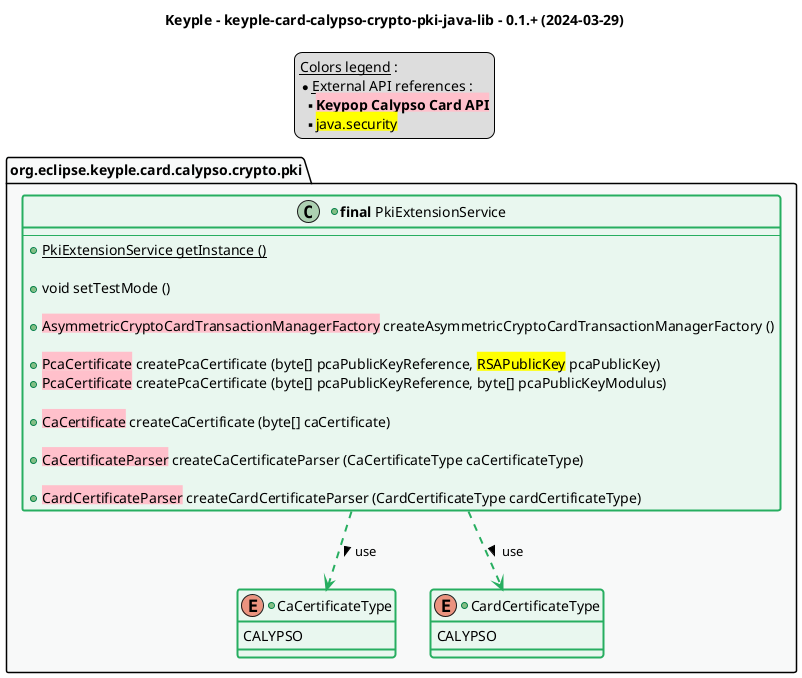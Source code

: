 @startuml
title
    Keyple - keyple-card-calypso-crypto-pki-java-lib - 0.1.+ (2024-03-29)
end title

' == THEME ==

'Couleurs issues de : https://htmlcolorcodes.com/fr/tableau-de-couleur/tableau-de-couleur-design-plat/
!define C_GREY1 F8F9F9
!define C_GREY2 F2F3F4
!define C_GREY3 E5E7E9
!define C_GREY4 D7DBDD
!define C_GREY5 CACFD2
!define C_GREY6 BDC3C7
!define C_LINK 3498DB
!define C_USE 27AE60

' -- Styles that don't work with new version of plantuml --
skinparam stereotypeABorderColor #A9DCDF
skinparam stereotypeIBorderColor #B4A7E5
skinparam stereotypeCBorderColor #ADD1B2
skinparam stereotypeEBorderColor #EB93DF
' -- END --

skinparam ClassBorderThickness 2
skinparam ArrowThickness 2

' Yellow
skinparam ClassBackgroundColor #FEFECE
skinparam ClassBorderColor #D4AC0D
' Red
skinparam ClassBackgroundColor<<red>> #FDEDEC
skinparam ClassBorderColor<<red>> #E74C3C
hide <<red>> stereotype
' Purple
skinparam ClassBackgroundColor<<purple>> #F4ECF7
skinparam ClassBorderColor<<purple>> #8E44AD
hide <<purple>> stereotype
' blue
skinparam ClassBackgroundColor<<blue>> #EBF5FB
skinparam ClassBorderColor<<blue>> #3498DB
hide <<blue>> stereotype
' Green
skinparam ClassBackgroundColor<<green>> #E9F7EF
skinparam ClassBorderColor<<green>> #27AE60
hide <<green>> stereotype
' Grey
skinparam ClassBackgroundColor<<grey>> #EAECEE
skinparam ClassBorderColor<<grey>> #2C3E50
hide <<grey>> stereotype

' == CONTENT ==

legend top
    __Colors legend__ :
    * __External API references__ :
    ** <back:pink>**Keypop Calypso Card API**</back>
    ** <back:yellow>java.security</back>
end legend

package "org.eclipse.keyple.card.calypso.crypto.pki" as pki {
    +class "**final** PkiExtensionService" as PkiExtensionService <<green>> {
        --
        +{static} PkiExtensionService getInstance ()

        +void setTestMode ()

        +<back:pink>AsymmetricCryptoCardTransactionManagerFactory</back> createAsymmetricCryptoCardTransactionManagerFactory ()

        +<back:pink>PcaCertificate</back> createPcaCertificate (byte[] pcaPublicKeyReference, <back:yellow>RSAPublicKey</back> pcaPublicKey)
        +<back:pink>PcaCertificate</back> createPcaCertificate (byte[] pcaPublicKeyReference, byte[] pcaPublicKeyModulus)

        +<back:pink>CaCertificate</back> createCaCertificate (byte[] caCertificate)

        +<back:pink>CaCertificateParser</back> createCaCertificateParser (CaCertificateType caCertificateType)

        +<back:pink>CardCertificateParser</back> createCardCertificateParser (CardCertificateType cardCertificateType)
    }
    +enum CaCertificateType <<green>> {
        CALYPSO
    }
    +enum CardCertificateType <<green>> {
        CALYPSO
    }
}

' Associations

PkiExtensionService ..> CaCertificateType #C_USE : use >
PkiExtensionService ..> CardCertificateType #C_USE : use >

' == LAYOUT ==

'ContextSetting -[hidden]- LegacySamUtil

' == STYLE ==

package pki #C_GREY1 {}

@enduml